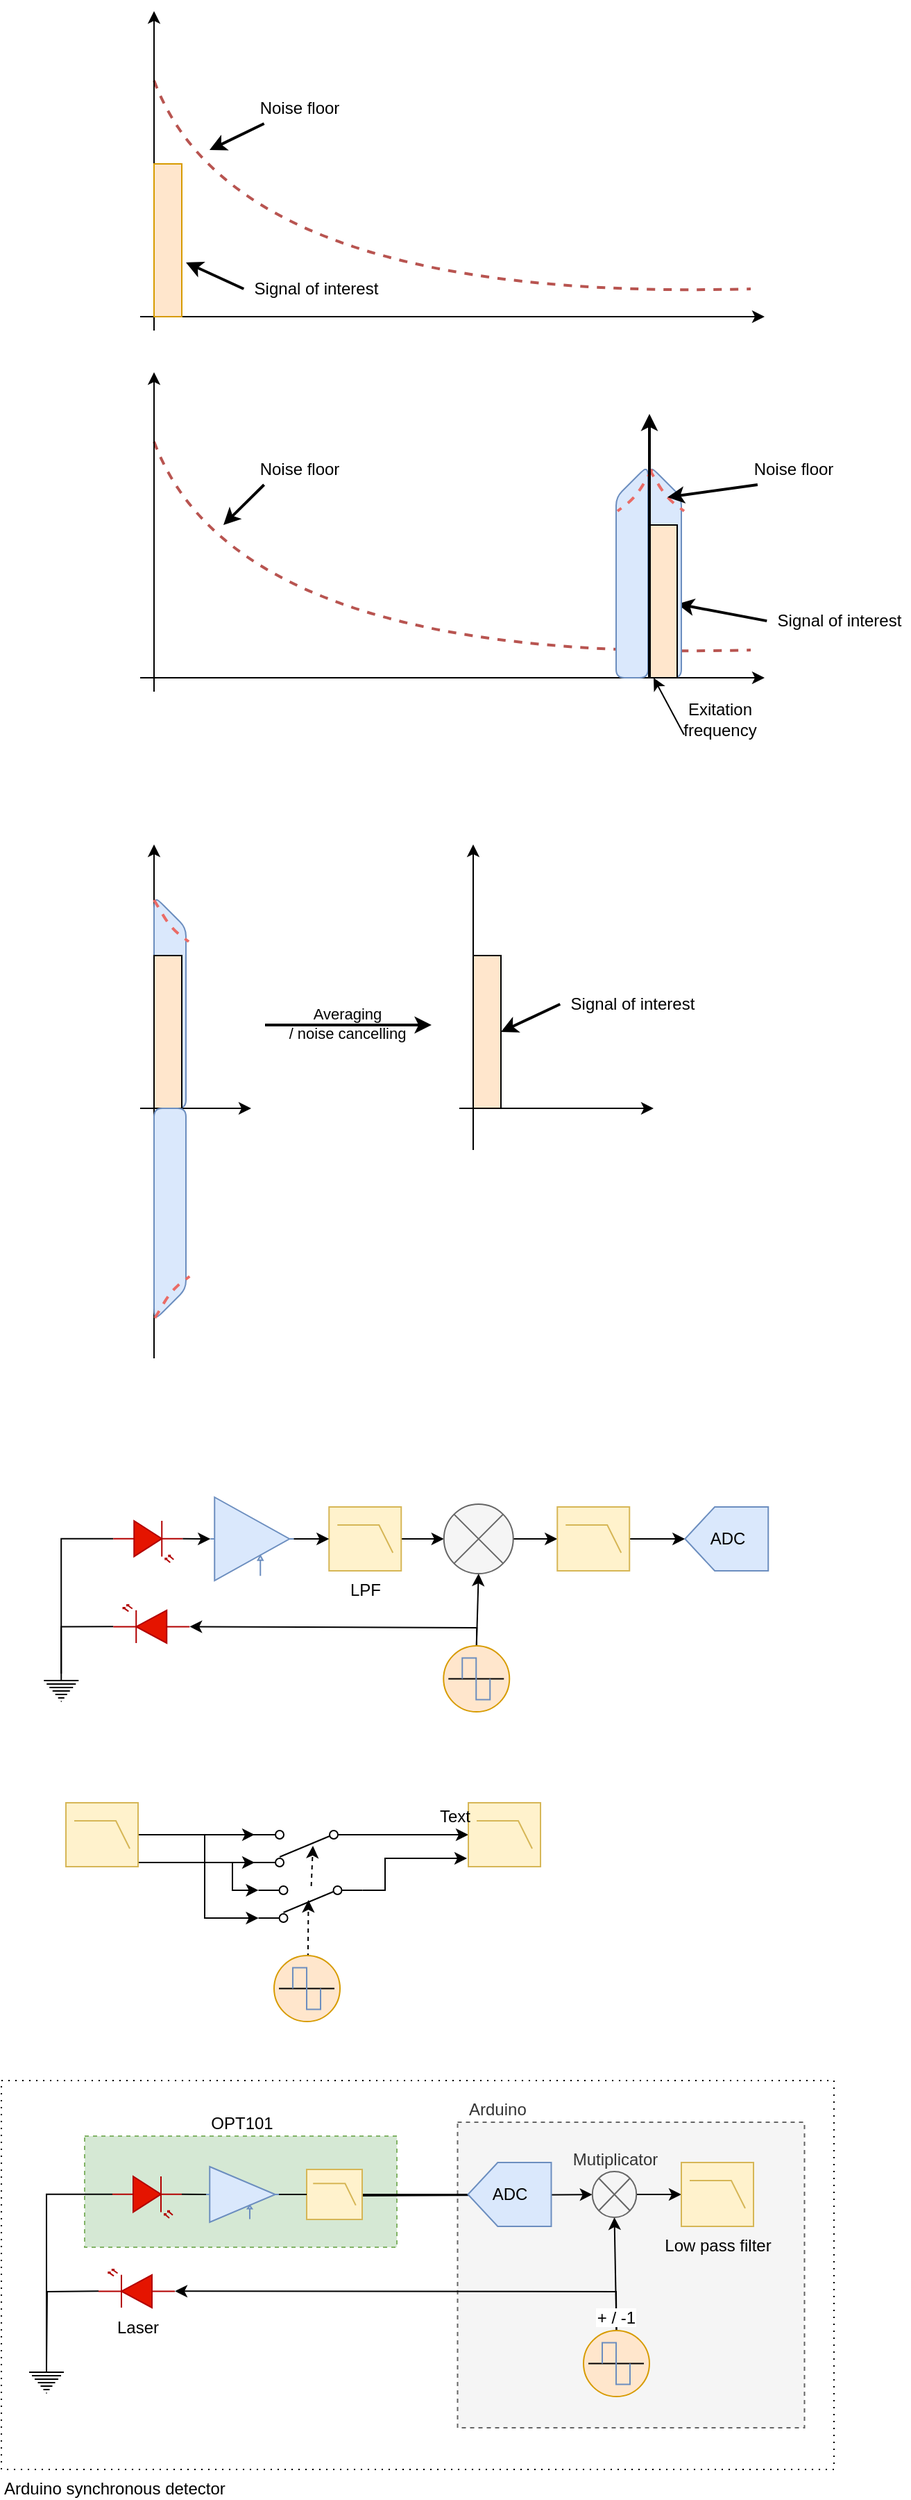 <mxfile version="13.9.5" type="device"><diagram id="_3hIGhw2KFLyr5LNPjk2" name="Page-1"><mxGraphModel dx="786" dy="1749" grid="1" gridSize="10" guides="1" tooltips="1" connect="1" arrows="1" fold="1" page="1" pageScale="1" pageWidth="826" pageHeight="1169" math="0" shadow="0"><root><mxCell id="0"/><mxCell id="1" parent="0"/><mxCell id="_LgDygbCN5mEaOAKA-p3-100" value="Arduino synchronous detector" style="verticalLabelPosition=bottom;verticalAlign=top;html=1;shape=mxgraph.basic.rect;fillColor2=none;strokeWidth=1;size=20;indent=5;dashed=1;align=left;labelPosition=center;dashPattern=1 4;" parent="1" vertex="1"><mxGeometry x="10" y="360" width="600" height="280" as="geometry"/></mxCell><mxCell id="_LgDygbCN5mEaOAKA-p3-81" value="OPT101" style="verticalLabelPosition=top;verticalAlign=bottom;html=1;shape=mxgraph.basic.rect;fillColor2=none;strokeWidth=1;size=20;indent=5;dashed=1;align=center;fillColor=#d5e8d4;strokeColor=#82b366;labelPosition=center;" parent="1" vertex="1"><mxGeometry x="70" y="400" width="225" height="80" as="geometry"/></mxCell><mxCell id="_LgDygbCN5mEaOAKA-p3-68" value="&lt;div&gt;&lt;span&gt;&amp;nbsp; Arduino&lt;/span&gt;&lt;/div&gt;" style="verticalLabelPosition=top;verticalAlign=bottom;html=1;shape=mxgraph.basic.rect;fillColor2=none;strokeWidth=1;size=20;indent=5;dashed=1;align=left;fillColor=#f5f5f5;strokeColor=#666666;fontColor=#333333;labelPosition=center;" parent="1" vertex="1"><mxGeometry x="338.75" y="390" width="250" height="220" as="geometry"/></mxCell><mxCell id="_LgDygbCN5mEaOAKA-p3-8" style="edgeStyle=none;rounded=0;orthogonalLoop=1;jettySize=auto;html=1;exitX=1;exitY=0.935;exitDx=0;exitDy=0;exitPerimeter=0;entryX=1;entryY=0.115;entryDx=0;entryDy=0;entryPerimeter=0;" parent="1" source="_LgDygbCN5mEaOAKA-p3-3" target="_LgDygbCN5mEaOAKA-p3-1" edge="1"><mxGeometry relative="1" as="geometry"><Array as="points"/></mxGeometry></mxCell><mxCell id="_LgDygbCN5mEaOAKA-p3-12" style="edgeStyle=orthogonalEdgeStyle;rounded=0;orthogonalLoop=1;jettySize=auto;html=1;exitX=1;exitY=0.115;exitDx=0;exitDy=0;exitPerimeter=0;entryX=1;entryY=0.885;entryDx=0;entryDy=0;entryPerimeter=0;" parent="1" source="_LgDygbCN5mEaOAKA-p3-1" target="_LgDygbCN5mEaOAKA-p3-2" edge="1"><mxGeometry relative="1" as="geometry"><Array as="points"><mxPoint x="176.51" y="203"/><mxPoint x="176.51" y="223"/></Array></mxGeometry></mxCell><mxCell id="_LgDygbCN5mEaOAKA-p3-13" style="edgeStyle=orthogonalEdgeStyle;rounded=0;orthogonalLoop=1;jettySize=auto;html=1;exitX=1;exitY=0.885;exitDx=0;exitDy=0;exitPerimeter=0;entryX=1;entryY=0.115;entryDx=0;entryDy=0;entryPerimeter=0;" parent="1" source="_LgDygbCN5mEaOAKA-p3-1" target="_LgDygbCN5mEaOAKA-p3-2" edge="1"><mxGeometry relative="1" as="geometry"><Array as="points"><mxPoint x="156.51" y="183"/><mxPoint x="156.51" y="243"/></Array></mxGeometry></mxCell><mxCell id="_LgDygbCN5mEaOAKA-p3-17" style="edgeStyle=orthogonalEdgeStyle;rounded=0;orthogonalLoop=1;jettySize=auto;html=1;exitX=0;exitY=0.885;exitDx=0;exitDy=0;exitPerimeter=0;entryX=0;entryY=0.5;entryDx=0;entryDy=0;entryPerimeter=0;" parent="1" source="_LgDygbCN5mEaOAKA-p3-1" target="_LgDygbCN5mEaOAKA-p3-5" edge="1"><mxGeometry relative="1" as="geometry"/></mxCell><mxCell id="_LgDygbCN5mEaOAKA-p3-1" value="" style="pointerEvents=1;verticalLabelPosition=bottom;shadow=0;dashed=0;align=center;html=1;verticalAlign=top;shape=mxgraph.electrical.electro-mechanical.2-way_switch;direction=west;" parent="1" vertex="1"><mxGeometry x="192.51" y="180" width="75" height="26" as="geometry"/></mxCell><mxCell id="_LgDygbCN5mEaOAKA-p3-15" value="" style="edgeStyle=none;rounded=0;orthogonalLoop=1;jettySize=auto;html=1;entryX=0.44;entryY=0.577;entryDx=0;entryDy=0;entryPerimeter=0;dashed=1;" parent="1" source="_LgDygbCN5mEaOAKA-p3-2" target="_LgDygbCN5mEaOAKA-p3-1" edge="1"><mxGeometry relative="1" as="geometry"><mxPoint x="230.51" y="220" as="targetPoint"/></mxGeometry></mxCell><mxCell id="_LgDygbCN5mEaOAKA-p3-16" style="edgeStyle=orthogonalEdgeStyle;rounded=0;orthogonalLoop=1;jettySize=auto;html=1;exitX=0;exitY=0.885;exitDx=0;exitDy=0;exitPerimeter=0;" parent="1" source="_LgDygbCN5mEaOAKA-p3-2" edge="1"><mxGeometry relative="1" as="geometry"><mxPoint x="345.51" y="200" as="targetPoint"/><Array as="points"><mxPoint x="286.51" y="223"/><mxPoint x="286.51" y="200"/></Array></mxGeometry></mxCell><mxCell id="_LgDygbCN5mEaOAKA-p3-2" value="" style="pointerEvents=1;verticalLabelPosition=bottom;shadow=0;dashed=0;align=center;html=1;verticalAlign=top;shape=mxgraph.electrical.electro-mechanical.2-way_switch;direction=west;" parent="1" vertex="1"><mxGeometry x="195.26" y="220" width="75" height="26" as="geometry"/></mxCell><mxCell id="_LgDygbCN5mEaOAKA-p3-6" style="rounded=0;orthogonalLoop=1;jettySize=auto;html=1;exitX=1;exitY=0.5;exitDx=0;exitDy=0;exitPerimeter=0;entryX=1;entryY=0.885;entryDx=0;entryDy=0;entryPerimeter=0;" parent="1" source="_LgDygbCN5mEaOAKA-p3-3" target="_LgDygbCN5mEaOAKA-p3-1" edge="1"><mxGeometry relative="1" as="geometry"/></mxCell><mxCell id="_LgDygbCN5mEaOAKA-p3-3" value="" style="verticalLabelPosition=bottom;shadow=0;dashed=0;align=center;html=1;verticalAlign=top;shape=mxgraph.electrical.logic_gates.lowpass_filter;fillColor=#fff2cc;strokeColor=#d6b656;" parent="1" vertex="1"><mxGeometry x="56.51" y="160" width="52" height="46" as="geometry"/></mxCell><mxCell id="_LgDygbCN5mEaOAKA-p3-5" value="" style="verticalLabelPosition=bottom;shadow=0;dashed=0;align=center;html=1;verticalAlign=top;shape=mxgraph.electrical.logic_gates.lowpass_filter;fillColor=#fff2cc;strokeColor=#d6b656;" parent="1" vertex="1"><mxGeometry x="346.51" y="160" width="52" height="46" as="geometry"/></mxCell><mxCell id="_LgDygbCN5mEaOAKA-p3-11" style="edgeStyle=none;rounded=0;orthogonalLoop=1;jettySize=auto;html=1;entryX=0.52;entryY=0.615;entryDx=0;entryDy=0;entryPerimeter=0;dashed=1;" parent="1" target="_LgDygbCN5mEaOAKA-p3-2" edge="1"><mxGeometry relative="1" as="geometry"><mxPoint x="230.839" y="283.5" as="sourcePoint"/></mxGeometry></mxCell><mxCell id="_LgDygbCN5mEaOAKA-p3-24" style="edgeStyle=orthogonalEdgeStyle;rounded=0;orthogonalLoop=1;jettySize=auto;html=1;exitX=1;exitY=0.5;exitDx=0;exitDy=0;exitPerimeter=0;entryX=0;entryY=0.5;entryDx=0;entryDy=0;entryPerimeter=0;" parent="1" source="_LgDygbCN5mEaOAKA-p3-37" target="_LgDygbCN5mEaOAKA-p3-31" edge="1"><mxGeometry relative="1" as="geometry"><mxPoint x="391.63" y="-30.01" as="sourcePoint"/></mxGeometry></mxCell><mxCell id="_LgDygbCN5mEaOAKA-p3-29" style="rounded=0;orthogonalLoop=1;jettySize=auto;html=1;exitX=1;exitY=0.5;exitDx=0;exitDy=0;exitPerimeter=0;" parent="1" source="_LgDygbCN5mEaOAKA-p3-30" target="_LgDygbCN5mEaOAKA-p3-37" edge="1"><mxGeometry relative="1" as="geometry"><mxPoint x="316.63" y="-30.01" as="targetPoint"/></mxGeometry></mxCell><mxCell id="_LgDygbCN5mEaOAKA-p3-30" value="LPF" style="verticalLabelPosition=bottom;shadow=0;dashed=0;align=center;html=1;verticalAlign=top;shape=mxgraph.electrical.logic_gates.lowpass_filter;fillColor=#fff2cc;strokeColor=#d6b656;" parent="1" vertex="1"><mxGeometry x="246.13" y="-53" width="52" height="46" as="geometry"/></mxCell><mxCell id="_LgDygbCN5mEaOAKA-p3-42" style="edgeStyle=none;rounded=0;orthogonalLoop=1;jettySize=auto;html=1;exitX=1;exitY=0.5;exitDx=0;exitDy=0;exitPerimeter=0;entryX=1;entryY=0.5;entryDx=0;entryDy=0;entryPerimeter=0;" parent="1" source="_LgDygbCN5mEaOAKA-p3-31" target="_LgDygbCN5mEaOAKA-p3-38" edge="1"><mxGeometry relative="1" as="geometry"/></mxCell><mxCell id="_LgDygbCN5mEaOAKA-p3-31" value="" style="verticalLabelPosition=bottom;shadow=0;dashed=0;align=center;html=1;verticalAlign=top;shape=mxgraph.electrical.logic_gates.lowpass_filter;fillColor=#fff2cc;strokeColor=#d6b656;" parent="1" vertex="1"><mxGeometry x="410.63" y="-53" width="52" height="46" as="geometry"/></mxCell><mxCell id="_LgDygbCN5mEaOAKA-p3-32" style="edgeStyle=none;rounded=0;orthogonalLoop=1;jettySize=auto;html=1;entryX=0.5;entryY=1;entryDx=0;entryDy=0;entryPerimeter=0;exitX=0.5;exitY=0;exitDx=0;exitDy=0;" parent="1" source="_LgDygbCN5mEaOAKA-p3-96" target="_LgDygbCN5mEaOAKA-p3-37" edge="1"><mxGeometry relative="1" as="geometry"><mxPoint x="353.218" y="70.5" as="sourcePoint"/><mxPoint x="355.38" y="17.01" as="targetPoint"/></mxGeometry></mxCell><mxCell id="_LgDygbCN5mEaOAKA-p3-37" value="" style="verticalLabelPosition=bottom;shadow=0;dashed=0;align=center;html=1;verticalAlign=top;shape=mxgraph.electrical.abstract.multiplier;fillColor=#f5f5f5;strokeColor=#666666;fontColor=#333333;" parent="1" vertex="1"><mxGeometry x="328.88" y="-55" width="50" height="50" as="geometry"/></mxCell><mxCell id="_LgDygbCN5mEaOAKA-p3-38" value="ADC" style="verticalLabelPosition=middle;shadow=0;dashed=0;align=center;html=1;verticalAlign=middle;shape=mxgraph.electrical.abstract.dac;direction=west;labelPosition=center;fillColor=#dae8fc;strokeColor=#6c8ebf;" parent="1" vertex="1"><mxGeometry x="502.63" y="-53" width="60" height="46" as="geometry"/></mxCell><mxCell id="_LgDygbCN5mEaOAKA-p3-41" style="edgeStyle=none;rounded=0;orthogonalLoop=1;jettySize=auto;html=1;exitX=1;exitY=0.5;exitDx=0;exitDy=0;exitPerimeter=0;entryX=0;entryY=0.5;entryDx=0;entryDy=0;entryPerimeter=0;" parent="1" source="_LgDygbCN5mEaOAKA-p3-40" target="_LgDygbCN5mEaOAKA-p3-30" edge="1"><mxGeometry relative="1" as="geometry"/></mxCell><mxCell id="_LgDygbCN5mEaOAKA-p3-40" value="" style="verticalLabelPosition=bottom;shadow=0;dashed=0;align=center;html=1;verticalAlign=top;shape=mxgraph.electrical.abstract.controlled_amplifier;fillColor=#dae8fc;strokeColor=#6c8ebf;" parent="1" vertex="1"><mxGeometry x="160.63" y="-60" width="60" height="60" as="geometry"/></mxCell><mxCell id="_LgDygbCN5mEaOAKA-p3-44" style="edgeStyle=none;rounded=0;orthogonalLoop=1;jettySize=auto;html=1;exitX=1;exitY=0.57;exitDx=0;exitDy=0;exitPerimeter=0;entryX=0;entryY=0.5;entryDx=0;entryDy=0;entryPerimeter=0;" parent="1" source="_LgDygbCN5mEaOAKA-p3-43" target="_LgDygbCN5mEaOAKA-p3-40" edge="1"><mxGeometry relative="1" as="geometry"/></mxCell><mxCell id="_LgDygbCN5mEaOAKA-p3-48" style="edgeStyle=orthogonalEdgeStyle;rounded=0;orthogonalLoop=1;jettySize=auto;html=1;exitX=0;exitY=0.57;exitDx=0;exitDy=0;exitPerimeter=0;entryX=0.5;entryY=0;entryDx=0;entryDy=0;entryPerimeter=0;horizontal=1;endArrow=none;endFill=0;" parent="1" source="_LgDygbCN5mEaOAKA-p3-43" target="_LgDygbCN5mEaOAKA-p3-47" edge="1"><mxGeometry relative="1" as="geometry"/></mxCell><mxCell id="_LgDygbCN5mEaOAKA-p3-43" value="" style="verticalLabelPosition=bottom;shadow=0;dashed=0;align=center;html=1;verticalAlign=top;shape=mxgraph.electrical.opto_electronics.photodiode;pointerEvents=1;direction=east;fillColor=#e51400;strokeColor=#B20000;fontColor=#ffffff;flipV=1;" parent="1" vertex="1"><mxGeometry x="90.63" y="-43" width="50" height="30" as="geometry"/></mxCell><mxCell id="_LgDygbCN5mEaOAKA-p3-101" style="edgeStyle=orthogonalEdgeStyle;rounded=0;orthogonalLoop=1;jettySize=auto;html=1;exitX=1;exitY=0.57;exitDx=0;exitDy=0;exitPerimeter=0;entryX=0.5;entryY=0;entryDx=0;entryDy=0;entryPerimeter=0;endArrow=none;endFill=0;fontColor=#000000;" parent="1" source="_LgDygbCN5mEaOAKA-p3-45" target="_LgDygbCN5mEaOAKA-p3-47" edge="1"><mxGeometry relative="1" as="geometry"/></mxCell><mxCell id="_LgDygbCN5mEaOAKA-p3-45" value="" style="verticalLabelPosition=bottom;shadow=0;dashed=0;align=center;html=1;verticalAlign=top;shape=mxgraph.electrical.opto_electronics.led_2;pointerEvents=1;direction=east;flipH=1;fillColor=#e51400;strokeColor=#B20000;fontColor=#ffffff;" parent="1" vertex="1"><mxGeometry x="90.63" y="17.5" width="55" height="27.5" as="geometry"/></mxCell><mxCell id="_LgDygbCN5mEaOAKA-p3-46" style="rounded=0;orthogonalLoop=1;jettySize=auto;html=1;entryX=0;entryY=0.57;entryDx=0;entryDy=0;entryPerimeter=0;exitX=0.5;exitY=0;exitDx=0;exitDy=0;" parent="1" source="_LgDygbCN5mEaOAKA-p3-96" target="_LgDygbCN5mEaOAKA-p3-45" edge="1"><mxGeometry relative="1" as="geometry"><mxPoint x="352.63" y="57" as="sourcePoint"/><Array as="points"><mxPoint x="352.63" y="34"/></Array></mxGeometry></mxCell><mxCell id="_LgDygbCN5mEaOAKA-p3-47" value="" style="pointerEvents=1;verticalLabelPosition=bottom;shadow=0;dashed=0;align=center;html=1;verticalAlign=top;shape=mxgraph.electrical.signal_sources.protective_earth;" parent="1" vertex="1"><mxGeometry x="40.63" y="67" width="25" height="20" as="geometry"/></mxCell><mxCell id="_LgDygbCN5mEaOAKA-p3-53" style="edgeStyle=orthogonalEdgeStyle;rounded=0;orthogonalLoop=1;jettySize=auto;html=1;exitX=1;exitY=0.5;exitDx=0;exitDy=0;exitPerimeter=0;entryX=0;entryY=0.5;entryDx=0;entryDy=0;entryPerimeter=0;" parent="1" source="_LgDygbCN5mEaOAKA-p3-76" target="_LgDygbCN5mEaOAKA-p3-60" edge="1"><mxGeometry relative="1" as="geometry"><mxPoint x="531" y="442.99" as="sourcePoint"/></mxGeometry></mxCell><mxCell id="_LgDygbCN5mEaOAKA-p3-58" style="rounded=0;orthogonalLoop=1;jettySize=auto;html=1;" parent="1" target="_LgDygbCN5mEaOAKA-p3-76" edge="1"><mxGeometry relative="1" as="geometry"><mxPoint x="260" y="443" as="sourcePoint"/><mxPoint x="456" y="442.99" as="targetPoint"/></mxGeometry></mxCell><mxCell id="_LgDygbCN5mEaOAKA-p3-78" value="" style="edgeStyle=none;rounded=0;orthogonalLoop=1;jettySize=auto;html=1;endArrow=none;endFill=0;exitX=1;exitY=0.5;exitDx=0;exitDy=0;exitPerimeter=0;" parent="1" source="_LgDygbCN5mEaOAKA-p3-59" target="_LgDygbCN5mEaOAKA-p3-65" edge="1"><mxGeometry relative="1" as="geometry"/></mxCell><mxCell id="_LgDygbCN5mEaOAKA-p3-59" value="" style="verticalLabelPosition=bottom;shadow=0;dashed=0;align=center;html=1;verticalAlign=top;shape=mxgraph.electrical.logic_gates.lowpass_filter;fillColor=#fff2cc;strokeColor=#d6b656;" parent="1" vertex="1"><mxGeometry x="230" y="424" width="40" height="36" as="geometry"/></mxCell><mxCell id="_LgDygbCN5mEaOAKA-p3-60" value="Low pass filter" style="verticalLabelPosition=bottom;shadow=0;dashed=0;align=center;html=1;verticalAlign=top;shape=mxgraph.electrical.logic_gates.lowpass_filter;fillColor=#fff2cc;strokeColor=#d6b656;" parent="1" vertex="1"><mxGeometry x="500" y="419" width="52" height="46" as="geometry"/></mxCell><mxCell id="_LgDygbCN5mEaOAKA-p3-61" style="edgeStyle=none;rounded=0;orthogonalLoop=1;jettySize=auto;html=1;entryX=0.5;entryY=1;entryDx=0;entryDy=0;entryPerimeter=0;exitX=0.5;exitY=0;exitDx=0;exitDy=0;" parent="1" source="_LgDygbCN5mEaOAKA-p3-63" target="_LgDygbCN5mEaOAKA-p3-76" edge="1"><mxGeometry relative="1" as="geometry"><mxPoint x="494.75" y="490.01" as="targetPoint"/></mxGeometry></mxCell><mxCell id="_LgDygbCN5mEaOAKA-p3-65" value="ADC" style="verticalLabelPosition=middle;shadow=0;dashed=0;align=center;html=1;verticalAlign=middle;shape=mxgraph.electrical.abstract.dac;direction=west;labelPosition=center;fillColor=#dae8fc;strokeColor=#6c8ebf;" parent="1" vertex="1"><mxGeometry x="346.25" y="419" width="60" height="46" as="geometry"/></mxCell><mxCell id="_LgDygbCN5mEaOAKA-p3-69" style="edgeStyle=orthogonalEdgeStyle;rounded=0;orthogonalLoop=1;jettySize=auto;html=1;exitX=0;exitY=0.57;exitDx=0;exitDy=0;exitPerimeter=0;entryX=0.5;entryY=0;entryDx=0;entryDy=0;entryPerimeter=0;horizontal=1;endArrow=none;endFill=0;" parent="1" source="_LgDygbCN5mEaOAKA-p3-70" target="_LgDygbCN5mEaOAKA-p3-73" edge="1"><mxGeometry relative="1" as="geometry"/></mxCell><mxCell id="_LgDygbCN5mEaOAKA-p3-80" style="edgeStyle=none;rounded=0;orthogonalLoop=1;jettySize=auto;html=1;exitX=1;exitY=0.57;exitDx=0;exitDy=0;exitPerimeter=0;entryX=0;entryY=0.5;entryDx=0;entryDy=0;entryPerimeter=0;endArrow=none;endFill=0;" parent="1" source="_LgDygbCN5mEaOAKA-p3-70" target="_LgDygbCN5mEaOAKA-p3-74" edge="1"><mxGeometry relative="1" as="geometry"/></mxCell><mxCell id="_LgDygbCN5mEaOAKA-p3-70" value="" style="verticalLabelPosition=bottom;shadow=0;dashed=0;align=center;html=1;verticalAlign=top;shape=mxgraph.electrical.opto_electronics.photodiode;pointerEvents=1;direction=east;fillColor=#e51400;strokeColor=#B20000;fontColor=#ffffff;flipV=1;" parent="1" vertex="1"><mxGeometry x="90" y="429" width="50" height="30" as="geometry"/></mxCell><mxCell id="_LgDygbCN5mEaOAKA-p3-71" style="rounded=0;orthogonalLoop=1;jettySize=auto;html=1;exitX=1;exitY=0.57;exitDx=0;exitDy=0;exitPerimeter=0;endArrow=none;endFill=0;entryX=0.5;entryY=0;entryDx=0;entryDy=0;entryPerimeter=0;" parent="1" source="_LgDygbCN5mEaOAKA-p3-72" target="_LgDygbCN5mEaOAKA-p3-73" edge="1"><mxGeometry relative="1" as="geometry"><mxPoint x="50" y="531" as="targetPoint"/><Array as="points"><mxPoint x="43" y="512"/></Array></mxGeometry></mxCell><mxCell id="_LgDygbCN5mEaOAKA-p3-72" value="Laser" style="verticalLabelPosition=bottom;shadow=0;dashed=0;align=center;html=1;verticalAlign=top;shape=mxgraph.electrical.opto_electronics.led_2;pointerEvents=1;direction=east;flipH=1;fillColor=#e51400;strokeColor=#B20000;" parent="1" vertex="1"><mxGeometry x="80" y="496" width="55" height="27.5" as="geometry"/></mxCell><mxCell id="_LgDygbCN5mEaOAKA-p3-73" value="" style="pointerEvents=1;verticalLabelPosition=bottom;shadow=0;dashed=0;align=center;html=1;verticalAlign=top;shape=mxgraph.electrical.signal_sources.protective_earth;" parent="1" vertex="1"><mxGeometry x="30" y="565" width="25" height="20" as="geometry"/></mxCell><mxCell id="_LgDygbCN5mEaOAKA-p3-75" style="edgeStyle=none;rounded=0;orthogonalLoop=1;jettySize=auto;html=1;exitX=1;exitY=0.5;exitDx=0;exitDy=0;exitPerimeter=0;entryX=0;entryY=0.5;entryDx=0;entryDy=0;entryPerimeter=0;endArrow=none;endFill=0;" parent="1" source="_LgDygbCN5mEaOAKA-p3-74" target="_LgDygbCN5mEaOAKA-p3-59" edge="1"><mxGeometry relative="1" as="geometry"/></mxCell><mxCell id="_LgDygbCN5mEaOAKA-p3-74" value="" style="verticalLabelPosition=bottom;shadow=0;dashed=0;align=center;html=1;verticalAlign=top;shape=mxgraph.electrical.abstract.controlled_amplifier;fillColor=#dae8fc;strokeColor=#6c8ebf;" parent="1" vertex="1"><mxGeometry x="157.5" y="422" width="52.5" height="40" as="geometry"/></mxCell><mxCell id="_LgDygbCN5mEaOAKA-p3-76" value="Mutiplicator" style="verticalLabelPosition=top;shadow=0;dashed=0;align=center;html=1;verticalAlign=bottom;shape=mxgraph.electrical.abstract.multiplier;fillColor=#f5f5f5;strokeColor=#666666;fontColor=#333333;labelPosition=center;" parent="1" vertex="1"><mxGeometry x="435.88" y="425.5" width="31.75" height="33" as="geometry"/></mxCell><mxCell id="_LgDygbCN5mEaOAKA-p3-77" style="edgeStyle=none;rounded=0;orthogonalLoop=1;jettySize=auto;html=1;exitX=0.5;exitY=0;exitDx=0;exitDy=0;entryX=0;entryY=0.57;entryDx=0;entryDy=0;entryPerimeter=0;endArrow=classic;endFill=1;" parent="1" source="_LgDygbCN5mEaOAKA-p3-63" target="_LgDygbCN5mEaOAKA-p3-72" edge="1"><mxGeometry relative="1" as="geometry"><Array as="points"><mxPoint x="453" y="512"/></Array></mxGeometry></mxCell><mxCell id="_LgDygbCN5mEaOAKA-p3-89" value="+ / -1" style="group;labelPosition=center;verticalLabelPosition=top;align=center;verticalAlign=bottom;labelBorderColor=none;labelBackgroundColor=#ffffff;" parent="1" vertex="1" connectable="0"><mxGeometry x="429.5" y="540" width="47.5" height="47.5" as="geometry"/></mxCell><mxCell id="_LgDygbCN5mEaOAKA-p3-63" value="" style="ellipse;whiteSpace=wrap;html=1;aspect=fixed;fillColor=#ffe6cc;strokeColor=#d79b00;" parent="_LgDygbCN5mEaOAKA-p3-89" vertex="1"><mxGeometry width="47.5" height="47.5" as="geometry"/></mxCell><mxCell id="_LgDygbCN5mEaOAKA-p3-85" value="" style="group" parent="_LgDygbCN5mEaOAKA-p3-89" vertex="1" connectable="0"><mxGeometry x="13.5" y="8.75" width="30" height="30" as="geometry"/></mxCell><mxCell id="_LgDygbCN5mEaOAKA-p3-84" style="edgeStyle=none;rounded=0;orthogonalLoop=1;jettySize=auto;html=1;endArrow=none;endFill=0;fontColor=#000000;" parent="_LgDygbCN5mEaOAKA-p3-85" source="_LgDygbCN5mEaOAKA-p3-64" edge="1"><mxGeometry relative="1" as="geometry"><mxPoint x="-10" y="15" as="targetPoint"/><Array as="points"><mxPoint x="30" y="15"/></Array></mxGeometry></mxCell><mxCell id="_LgDygbCN5mEaOAKA-p3-64" value="" style="pointerEvents=1;verticalLabelPosition=bottom;shadow=0;dashed=0;align=center;html=1;verticalAlign=top;shape=mxgraph.electrical.waveforms.square_wave;fillColor=#dae8fc;strokeColor=#6c8ebf;" parent="_LgDygbCN5mEaOAKA-p3-85" vertex="1"><mxGeometry width="20" height="30" as="geometry"/></mxCell><mxCell id="_LgDygbCN5mEaOAKA-p3-90" value="" style="group" parent="1" vertex="1" connectable="0"><mxGeometry x="206.51" y="270" width="47.5" height="47.5" as="geometry"/></mxCell><mxCell id="_LgDygbCN5mEaOAKA-p3-91" value="" style="ellipse;whiteSpace=wrap;html=1;aspect=fixed;fillColor=#ffe6cc;strokeColor=#d79b00;" parent="_LgDygbCN5mEaOAKA-p3-90" vertex="1"><mxGeometry width="47.5" height="47.5" as="geometry"/></mxCell><mxCell id="_LgDygbCN5mEaOAKA-p3-92" value="" style="group" parent="_LgDygbCN5mEaOAKA-p3-90" vertex="1" connectable="0"><mxGeometry x="13.5" y="8.75" width="30" height="30" as="geometry"/></mxCell><mxCell id="_LgDygbCN5mEaOAKA-p3-93" style="edgeStyle=none;rounded=0;orthogonalLoop=1;jettySize=auto;html=1;endArrow=none;endFill=0;fontColor=#000000;" parent="_LgDygbCN5mEaOAKA-p3-92" source="_LgDygbCN5mEaOAKA-p3-94" edge="1"><mxGeometry relative="1" as="geometry"><mxPoint x="-10" y="15" as="targetPoint"/><Array as="points"><mxPoint x="30" y="15"/></Array></mxGeometry></mxCell><mxCell id="_LgDygbCN5mEaOAKA-p3-94" value="" style="pointerEvents=1;verticalLabelPosition=bottom;shadow=0;dashed=0;align=center;html=1;verticalAlign=top;shape=mxgraph.electrical.waveforms.square_wave;fillColor=#dae8fc;strokeColor=#6c8ebf;" parent="_LgDygbCN5mEaOAKA-p3-92" vertex="1"><mxGeometry width="20" height="30" as="geometry"/></mxCell><mxCell id="_LgDygbCN5mEaOAKA-p3-95" value="" style="group" parent="1" vertex="1" connectable="0"><mxGeometry x="328.63" y="47" width="47.5" height="47.5" as="geometry"/></mxCell><mxCell id="_LgDygbCN5mEaOAKA-p3-96" value="" style="ellipse;whiteSpace=wrap;html=1;aspect=fixed;fillColor=#ffe6cc;strokeColor=#d79b00;" parent="_LgDygbCN5mEaOAKA-p3-95" vertex="1"><mxGeometry width="47.5" height="47.5" as="geometry"/></mxCell><mxCell id="_LgDygbCN5mEaOAKA-p3-97" value="" style="group" parent="_LgDygbCN5mEaOAKA-p3-95" vertex="1" connectable="0"><mxGeometry x="13.5" y="8.75" width="30" height="30" as="geometry"/></mxCell><mxCell id="_LgDygbCN5mEaOAKA-p3-98" style="edgeStyle=none;rounded=0;orthogonalLoop=1;jettySize=auto;html=1;endArrow=none;endFill=0;fontColor=#000000;" parent="_LgDygbCN5mEaOAKA-p3-97" source="_LgDygbCN5mEaOAKA-p3-99" edge="1"><mxGeometry relative="1" as="geometry"><mxPoint x="-10" y="15" as="targetPoint"/><Array as="points"><mxPoint x="30" y="15"/></Array></mxGeometry></mxCell><mxCell id="_LgDygbCN5mEaOAKA-p3-99" value="" style="pointerEvents=1;verticalLabelPosition=bottom;shadow=0;dashed=0;align=center;html=1;verticalAlign=top;shape=mxgraph.electrical.waveforms.square_wave;fillColor=#dae8fc;strokeColor=#6c8ebf;" parent="_LgDygbCN5mEaOAKA-p3-97" vertex="1"><mxGeometry width="20" height="30" as="geometry"/></mxCell><mxCell id="2QaWeZTWHLgJdHm2T_fl-1" value="Text" style="text;html=1;strokeColor=none;fillColor=none;align=center;verticalAlign=middle;whiteSpace=wrap;rounded=0;" vertex="1" parent="1"><mxGeometry x="316.51" y="160" width="40" height="20" as="geometry"/></mxCell><mxCell id="2QaWeZTWHLgJdHm2T_fl-3" value="" style="curved=1;endArrow=none;html=1;endFill=0;fillColor=#f8cecc;strokeColor=#b85450;strokeWidth=2;dashed=1;" edge="1" parent="1"><mxGeometry width="50" height="50" relative="1" as="geometry"><mxPoint x="120" y="-1080" as="sourcePoint"/><mxPoint x="550" y="-930" as="targetPoint"/><Array as="points"><mxPoint x="180" y="-920"/></Array></mxGeometry></mxCell><mxCell id="2QaWeZTWHLgJdHm2T_fl-4" value="" style="endArrow=classic;html=1;" edge="1" parent="1"><mxGeometry width="50" height="50" relative="1" as="geometry"><mxPoint x="110" y="-910" as="sourcePoint"/><mxPoint x="560" y="-910" as="targetPoint"/></mxGeometry></mxCell><mxCell id="2QaWeZTWHLgJdHm2T_fl-5" value="" style="endArrow=classic;html=1;" edge="1" parent="1"><mxGeometry width="50" height="50" relative="1" as="geometry"><mxPoint x="120" y="-900" as="sourcePoint"/><mxPoint x="120" y="-1130" as="targetPoint"/></mxGeometry></mxCell><mxCell id="2QaWeZTWHLgJdHm2T_fl-8" value="" style="rounded=0;whiteSpace=wrap;html=1;fillColor=#ffe6cc;strokeColor=#d79b00;" vertex="1" parent="1"><mxGeometry x="120" y="-1020" width="20" height="110" as="geometry"/></mxCell><mxCell id="2QaWeZTWHLgJdHm2T_fl-14" value="Signal of interest" style="text;html=1;align=center;verticalAlign=middle;whiteSpace=wrap;rounded=1;perimeterSpacing=1;glass=0;" vertex="1" parent="1"><mxGeometry x="185.63" y="-940" width="101.75" height="20" as="geometry"/></mxCell><mxCell id="2QaWeZTWHLgJdHm2T_fl-17" value="" style="endArrow=classic;html=1;strokeWidth=2;entryX=1.15;entryY=0.645;entryDx=0;entryDy=0;entryPerimeter=0;exitX=0;exitY=0.5;exitDx=0;exitDy=0;" edge="1" parent="1" source="2QaWeZTWHLgJdHm2T_fl-14" target="2QaWeZTWHLgJdHm2T_fl-8"><mxGeometry width="50" height="50" relative="1" as="geometry"><mxPoint x="330" y="-900" as="sourcePoint"/><mxPoint x="380" y="-950" as="targetPoint"/></mxGeometry></mxCell><mxCell id="2QaWeZTWHLgJdHm2T_fl-19" value="Noise floor" style="text;html=1;align=center;verticalAlign=middle;whiteSpace=wrap;rounded=1;perimeterSpacing=1;glass=0;" vertex="1" parent="1"><mxGeometry x="174.38" y="-1070" width="101.75" height="20" as="geometry"/></mxCell><mxCell id="2QaWeZTWHLgJdHm2T_fl-20" value="" style="endArrow=classic;html=1;strokeWidth=2;exitX=0.25;exitY=1;exitDx=0;exitDy=0;" edge="1" parent="1" source="2QaWeZTWHLgJdHm2T_fl-19"><mxGeometry width="50" height="50" relative="1" as="geometry"><mxPoint x="194.63" y="-920" as="sourcePoint"/><mxPoint x="160" y="-1030" as="targetPoint"/></mxGeometry></mxCell><mxCell id="2QaWeZTWHLgJdHm2T_fl-22" value="" style="curved=1;endArrow=none;html=1;endFill=0;fillColor=#f8cecc;strokeColor=#b85450;strokeWidth=2;dashed=1;" edge="1" parent="1"><mxGeometry width="50" height="50" relative="1" as="geometry"><mxPoint x="120" y="-820" as="sourcePoint"/><mxPoint x="550" y="-670" as="targetPoint"/><Array as="points"><mxPoint x="180" y="-660"/></Array></mxGeometry></mxCell><mxCell id="2QaWeZTWHLgJdHm2T_fl-23" value="" style="endArrow=classic;html=1;" edge="1" parent="1"><mxGeometry width="50" height="50" relative="1" as="geometry"><mxPoint x="110" y="-650" as="sourcePoint"/><mxPoint x="560" y="-650" as="targetPoint"/></mxGeometry></mxCell><mxCell id="2QaWeZTWHLgJdHm2T_fl-24" value="" style="endArrow=classic;html=1;" edge="1" parent="1"><mxGeometry width="50" height="50" relative="1" as="geometry"><mxPoint x="120" y="-640" as="sourcePoint"/><mxPoint x="120" y="-870" as="targetPoint"/></mxGeometry></mxCell><mxCell id="2QaWeZTWHLgJdHm2T_fl-26" value="Signal of interest" style="text;html=1;align=center;verticalAlign=middle;whiteSpace=wrap;rounded=1;perimeterSpacing=1;glass=0;" vertex="1" parent="1"><mxGeometry x="562.63" y="-700.95" width="101.75" height="20" as="geometry"/></mxCell><mxCell id="2QaWeZTWHLgJdHm2T_fl-27" value="" style="endArrow=classic;html=1;strokeWidth=2;exitX=0;exitY=0.5;exitDx=0;exitDy=0;" edge="1" parent="1" source="2QaWeZTWHLgJdHm2T_fl-26" target="2QaWeZTWHLgJdHm2T_fl-35"><mxGeometry width="50" height="50" relative="1" as="geometry"><mxPoint x="707" y="-660.95" as="sourcePoint"/><mxPoint x="520" y="-710" as="targetPoint"/></mxGeometry></mxCell><mxCell id="2QaWeZTWHLgJdHm2T_fl-28" value="Noise floor" style="text;html=1;align=center;verticalAlign=middle;whiteSpace=wrap;rounded=1;perimeterSpacing=1;glass=0;" vertex="1" parent="1"><mxGeometry x="174.38" y="-810" width="101.75" height="20" as="geometry"/></mxCell><mxCell id="2QaWeZTWHLgJdHm2T_fl-29" value="" style="endArrow=classic;html=1;strokeWidth=2;exitX=0.25;exitY=1;exitDx=0;exitDy=0;" edge="1" parent="1" source="2QaWeZTWHLgJdHm2T_fl-28"><mxGeometry width="50" height="50" relative="1" as="geometry"><mxPoint x="194.63" y="-660" as="sourcePoint"/><mxPoint x="170" y="-760" as="targetPoint"/></mxGeometry></mxCell><mxCell id="2QaWeZTWHLgJdHm2T_fl-41" value="" style="group" vertex="1" connectable="0" parent="1"><mxGeometry x="477" y="-800" width="23" height="150" as="geometry"/></mxCell><mxCell id="2QaWeZTWHLgJdHm2T_fl-34" value="" style="verticalLabelPosition=bottom;verticalAlign=top;html=1;shape=card;whiteSpace=wrap;size=20;arcSize=12;rounded=1;glass=0;strokeColor=#6c8ebf;fillColor=#dae8fc;direction=south;container=0;" vertex="1" parent="2QaWeZTWHLgJdHm2T_fl-41"><mxGeometry width="23" height="150" as="geometry"/></mxCell><mxCell id="2QaWeZTWHLgJdHm2T_fl-35" value="" style="rounded=0;whiteSpace=wrap;html=1;fillColor=#ffe6cc;container=0;" vertex="1" parent="2QaWeZTWHLgJdHm2T_fl-41"><mxGeometry y="40" width="20" height="110" as="geometry"/></mxCell><mxCell id="2QaWeZTWHLgJdHm2T_fl-38" value="" style="endArrow=none;dashed=1;html=1;strokeWidth=2;strokeColor=#EA6B66;" edge="1" parent="2QaWeZTWHLgJdHm2T_fl-41"><mxGeometry width="50" height="50" as="geometry"><mxPoint as="sourcePoint"/><mxPoint x="25" y="30" as="targetPoint"/><Array as="points"><mxPoint x="12" y="20"/></Array></mxGeometry></mxCell><mxCell id="2QaWeZTWHLgJdHm2T_fl-48" value="Noise floor" style="text;html=1;align=center;verticalAlign=middle;whiteSpace=wrap;rounded=1;perimeterSpacing=1;glass=0;" vertex="1" parent="1"><mxGeometry x="530" y="-810" width="101.75" height="20" as="geometry"/></mxCell><mxCell id="2QaWeZTWHLgJdHm2T_fl-51" value="" style="endArrow=classic;html=1;strokeWidth=2;exitX=0.25;exitY=1;exitDx=0;exitDy=0;" edge="1" parent="1" source="2QaWeZTWHLgJdHm2T_fl-48"><mxGeometry width="50" height="50" relative="1" as="geometry"><mxPoint x="571.63" y="-680.95" as="sourcePoint"/><mxPoint x="490" y="-780" as="targetPoint"/></mxGeometry></mxCell><mxCell id="2QaWeZTWHLgJdHm2T_fl-53" value="" style="endArrow=classic;html=1;" edge="1" parent="1"><mxGeometry width="50" height="50" relative="1" as="geometry"><mxPoint x="110" y="-340" as="sourcePoint"/><mxPoint x="190" y="-340" as="targetPoint"/></mxGeometry></mxCell><mxCell id="2QaWeZTWHLgJdHm2T_fl-54" value="" style="endArrow=classic;html=1;" edge="1" parent="1"><mxGeometry width="50" height="50" relative="1" as="geometry"><mxPoint x="120" y="-160" as="sourcePoint"/><mxPoint x="120" y="-530" as="targetPoint"/></mxGeometry></mxCell><mxCell id="2QaWeZTWHLgJdHm2T_fl-56" value="" style="endArrow=classic;html=1;strokeWidth=2;" edge="1" parent="1"><mxGeometry width="50" height="50" relative="1" as="geometry"><mxPoint x="200" y="-400" as="sourcePoint"/><mxPoint x="320" y="-400" as="targetPoint"/></mxGeometry></mxCell><mxCell id="2QaWeZTWHLgJdHm2T_fl-91" value="Averaging&lt;br&gt;/ noise cancelling" style="edgeLabel;html=1;align=center;verticalAlign=middle;resizable=0;points=[];labelBackgroundColor=none;" vertex="1" connectable="0" parent="2QaWeZTWHLgJdHm2T_fl-56"><mxGeometry x="-0.022" y="1" relative="1" as="geometry"><mxPoint as="offset"/></mxGeometry></mxCell><mxCell id="2QaWeZTWHLgJdHm2T_fl-59" value="" style="group" vertex="1" connectable="0" parent="1"><mxGeometry x="120" y="-490" width="23" height="150" as="geometry"/></mxCell><mxCell id="2QaWeZTWHLgJdHm2T_fl-60" value="" style="verticalLabelPosition=bottom;verticalAlign=top;html=1;shape=card;whiteSpace=wrap;size=20;arcSize=12;rounded=1;glass=0;strokeColor=#6c8ebf;fillColor=#dae8fc;direction=south;container=0;" vertex="1" parent="2QaWeZTWHLgJdHm2T_fl-59"><mxGeometry width="23" height="150" as="geometry"/></mxCell><mxCell id="2QaWeZTWHLgJdHm2T_fl-61" value="" style="rounded=0;whiteSpace=wrap;html=1;fillColor=#ffe6cc;container=0;" vertex="1" parent="2QaWeZTWHLgJdHm2T_fl-59"><mxGeometry y="40" width="20" height="110" as="geometry"/></mxCell><mxCell id="2QaWeZTWHLgJdHm2T_fl-62" value="" style="endArrow=none;dashed=1;html=1;strokeWidth=2;strokeColor=#EA6B66;" edge="1" parent="2QaWeZTWHLgJdHm2T_fl-59"><mxGeometry width="50" height="50" as="geometry"><mxPoint as="sourcePoint"/><mxPoint x="25" y="30" as="targetPoint"/><Array as="points"><mxPoint x="12" y="20"/></Array></mxGeometry></mxCell><mxCell id="2QaWeZTWHLgJdHm2T_fl-66" value="" style="verticalLabelPosition=bottom;verticalAlign=top;html=1;shape=card;whiteSpace=wrap;size=20;arcSize=12;rounded=1;glass=0;strokeColor=#6c8ebf;fillColor=#dae8fc;direction=south;container=0;flipH=0;flipV=1;" vertex="1" parent="1"><mxGeometry x="120" y="-340" width="23" height="150" as="geometry"/></mxCell><mxCell id="2QaWeZTWHLgJdHm2T_fl-68" value="" style="endArrow=none;dashed=1;html=1;strokeWidth=2;strokeColor=#EA6B66;flipH=0;flipV=1;" edge="1" parent="1"><mxGeometry x="120.63" y="-220" width="50" height="50" as="geometry"><mxPoint x="120.63" y="-220" as="sourcePoint"/><mxPoint x="145.63" y="-190" as="targetPoint"/><Array as="points"><mxPoint x="132.63" y="-200"/></Array></mxGeometry></mxCell><mxCell id="2QaWeZTWHLgJdHm2T_fl-76" value="" style="group;flipH=1;" vertex="1" connectable="0" parent="1"><mxGeometry x="453" y="-800" width="23" height="150" as="geometry"/></mxCell><mxCell id="2QaWeZTWHLgJdHm2T_fl-77" value="" style="verticalLabelPosition=bottom;verticalAlign=top;html=1;shape=card;whiteSpace=wrap;size=20;arcSize=12;rounded=1;glass=0;strokeColor=#6c8ebf;fillColor=#dae8fc;direction=south;container=0;flipH=1;" vertex="1" parent="2QaWeZTWHLgJdHm2T_fl-76"><mxGeometry width="23" height="150" as="geometry"/></mxCell><mxCell id="2QaWeZTWHLgJdHm2T_fl-79" value="" style="endArrow=none;dashed=1;html=1;strokeWidth=2;strokeColor=#EA6B66;flipH=1;" edge="1" parent="2QaWeZTWHLgJdHm2T_fl-76"><mxGeometry width="50" height="50" as="geometry"><mxPoint as="sourcePoint"/><mxPoint x="25" y="30" as="targetPoint"/><Array as="points"><mxPoint x="12" y="20"/></Array></mxGeometry></mxCell><mxCell id="2QaWeZTWHLgJdHm2T_fl-80" value="" style="endArrow=classic;html=1;strokeWidth=2;exitX=0;exitY=1;exitDx=0;exitDy=0;" edge="1" parent="1" source="2QaWeZTWHLgJdHm2T_fl-35"><mxGeometry width="50" height="50" relative="1" as="geometry"><mxPoint x="571.63" y="-680.95" as="sourcePoint"/><mxPoint x="477" y="-840" as="targetPoint"/></mxGeometry></mxCell><mxCell id="2QaWeZTWHLgJdHm2T_fl-81" value="" style="endArrow=classic;html=1;" edge="1" parent="1"><mxGeometry width="50" height="50" relative="1" as="geometry"><mxPoint x="340" y="-340" as="sourcePoint"/><mxPoint x="480" y="-340" as="targetPoint"/></mxGeometry></mxCell><mxCell id="2QaWeZTWHLgJdHm2T_fl-82" value="" style="endArrow=classic;html=1;" edge="1" parent="1"><mxGeometry width="50" height="50" relative="1" as="geometry"><mxPoint x="350" y="-310" as="sourcePoint"/><mxPoint x="350" y="-530" as="targetPoint"/></mxGeometry></mxCell><mxCell id="2QaWeZTWHLgJdHm2T_fl-87" value="" style="rounded=0;whiteSpace=wrap;html=1;fillColor=#ffe6cc;container=0;" vertex="1" parent="1"><mxGeometry x="350" y="-450" width="20" height="110" as="geometry"/></mxCell><mxCell id="2QaWeZTWHLgJdHm2T_fl-92" value="Exitation frequency" style="text;html=1;align=center;verticalAlign=middle;whiteSpace=wrap;rounded=1;perimeterSpacing=1;glass=0;" vertex="1" parent="1"><mxGeometry x="477" y="-630" width="101.75" height="20" as="geometry"/></mxCell><mxCell id="2QaWeZTWHLgJdHm2T_fl-93" value="" style="endArrow=classic;html=1;strokeWidth=1;exitX=0.25;exitY=1;exitDx=0;exitDy=0;" edge="1" parent="1" source="2QaWeZTWHLgJdHm2T_fl-92"><mxGeometry width="50" height="50" relative="1" as="geometry"><mxPoint x="554.63" y="-720" as="sourcePoint"/><mxPoint x="480" y="-650" as="targetPoint"/></mxGeometry></mxCell><mxCell id="2QaWeZTWHLgJdHm2T_fl-94" value="Signal of interest" style="text;html=1;align=center;verticalAlign=middle;whiteSpace=wrap;rounded=1;perimeterSpacing=1;glass=0;" vertex="1" parent="1"><mxGeometry x="413.63" y="-425" width="101.75" height="20" as="geometry"/></mxCell><mxCell id="2QaWeZTWHLgJdHm2T_fl-95" value="" style="endArrow=classic;html=1;strokeWidth=2;entryX=1;entryY=0.5;entryDx=0;entryDy=0;exitX=0;exitY=0.5;exitDx=0;exitDy=0;" edge="1" parent="1" source="2QaWeZTWHLgJdHm2T_fl-94" target="2QaWeZTWHLgJdHm2T_fl-87"><mxGeometry width="50" height="50" relative="1" as="geometry"><mxPoint x="594.62" y="-360.47" as="sourcePoint"/><mxPoint x="407.62" y="-409.52" as="targetPoint"/></mxGeometry></mxCell></root></mxGraphModel></diagram></mxfile>